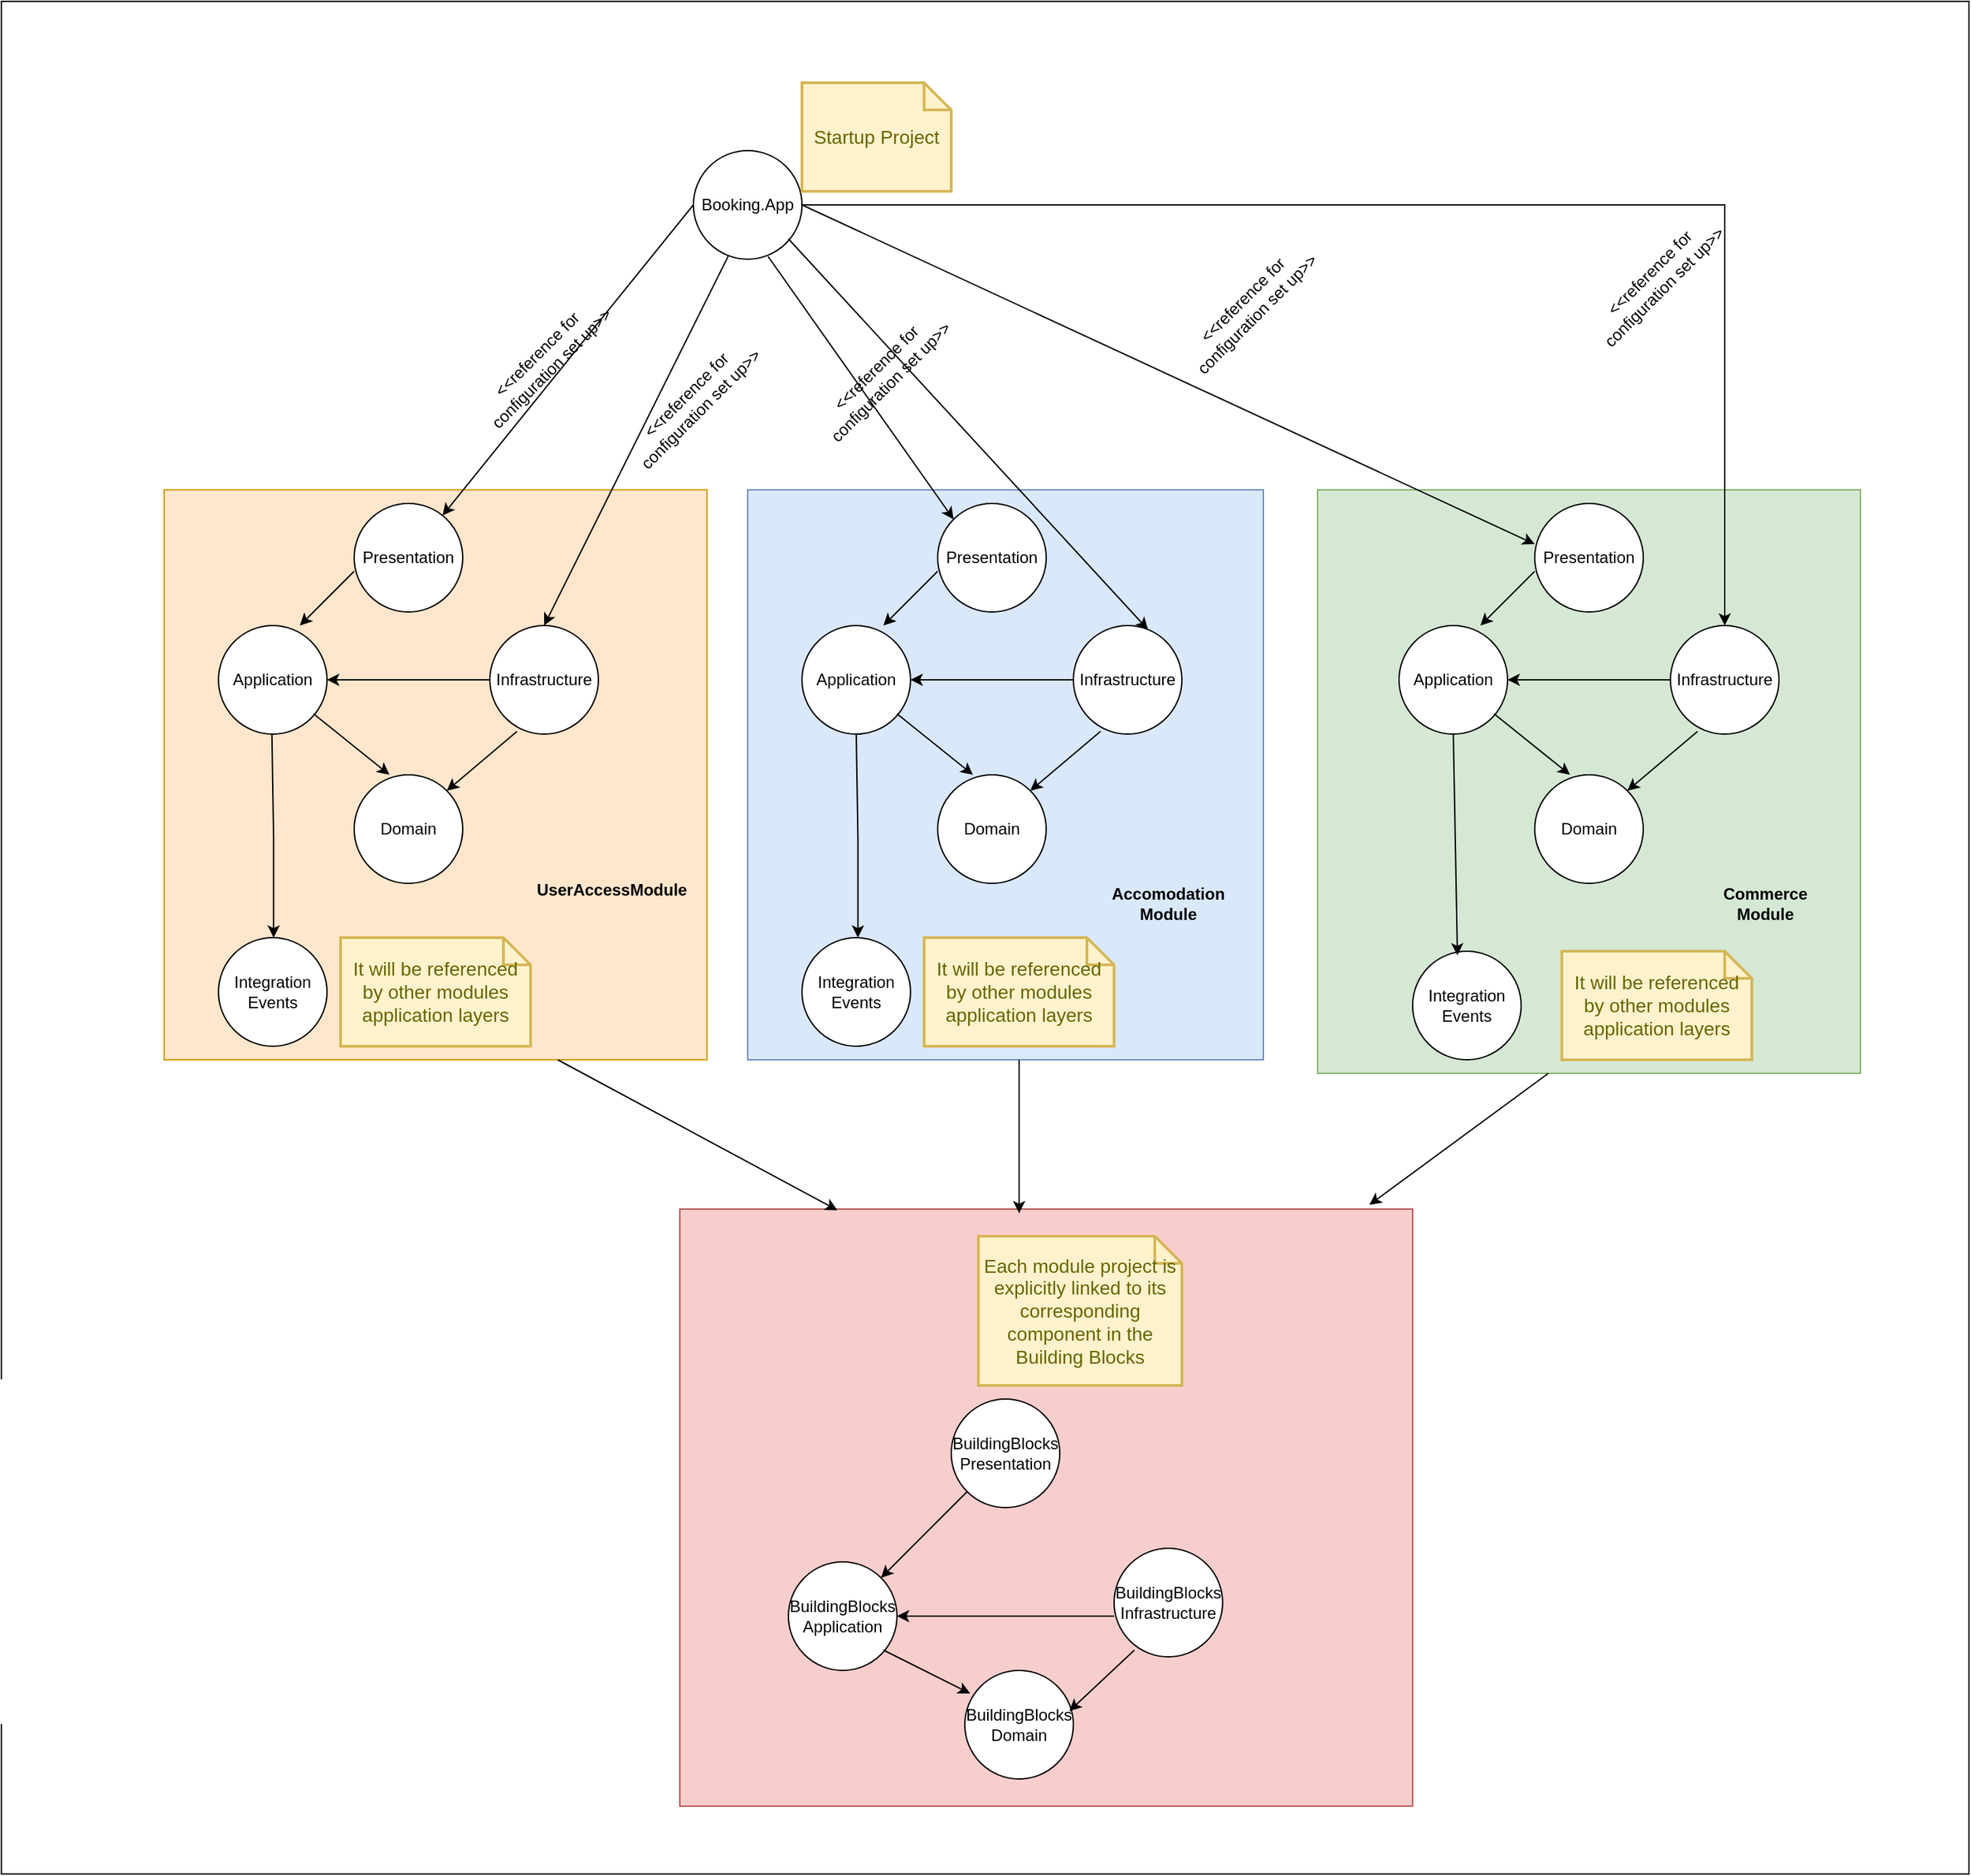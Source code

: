 <mxfile version="24.7.3" type="device">
  <diagram id="1nrv5KPDgWRwQarpzbj5" name="Dependency Graph">
    <mxGraphModel dx="3475" dy="2665" grid="1" gridSize="10" guides="1" tooltips="1" connect="1" arrows="1" fold="1" page="1" pageScale="1" pageWidth="850" pageHeight="1100" math="0" shadow="0">
      <root>
        <mxCell id="0" />
        <mxCell id="1" parent="0" />
        <mxCell id="4Quqqy3HAldJpGFvqKs_-1" value="" style="rounded=0;whiteSpace=wrap;html=1;" vertex="1" parent="1">
          <mxGeometry x="-180" y="-50" width="1450" height="1380" as="geometry" />
        </mxCell>
        <mxCell id="f314hPxyUDeZhTuJ_0Xy-19" value="" style="rounded=0;whiteSpace=wrap;html=1;fillColor=#f8cecc;strokeColor=#b85450;" parent="1" vertex="1">
          <mxGeometry x="320" y="840" width="540" height="440" as="geometry" />
        </mxCell>
        <mxCell id="f314hPxyUDeZhTuJ_0Xy-17" value="" style="rounded=0;whiteSpace=wrap;html=1;fillColor=#d5e8d4;strokeColor=#82b366;" parent="1" vertex="1">
          <mxGeometry x="790" y="310" width="400" height="430" as="geometry" />
        </mxCell>
        <mxCell id="f314hPxyUDeZhTuJ_0Xy-13" value="" style="rounded=0;whiteSpace=wrap;html=1;fillColor=#dae8fc;strokeColor=#6c8ebf;" parent="1" vertex="1">
          <mxGeometry x="370" y="310" width="380" height="420" as="geometry" />
        </mxCell>
        <mxCell id="f314hPxyUDeZhTuJ_0Xy-11" value="" style="rounded=0;whiteSpace=wrap;html=1;fillColor=#ffe6cc;strokeColor=#d79b00;" parent="1" vertex="1">
          <mxGeometry x="-60" y="310" width="400" height="420" as="geometry" />
        </mxCell>
        <mxCell id="yPJ0pyhVDcXjvVdX8UPI-42" style="edgeStyle=orthogonalEdgeStyle;rounded=0;orthogonalLoop=1;jettySize=auto;html=1;exitX=1;exitY=0.5;exitDx=0;exitDy=0;entryX=0.5;entryY=0;entryDx=0;entryDy=0;" parent="1" source="ovzaOvgkhmk4ZMO0CnSp-1" target="yPJ0pyhVDcXjvVdX8UPI-34" edge="1">
          <mxGeometry relative="1" as="geometry" />
        </mxCell>
        <mxCell id="ovzaOvgkhmk4ZMO0CnSp-1" value="Booking.App" style="ellipse;whiteSpace=wrap;html=1;aspect=fixed;" parent="1" vertex="1">
          <mxGeometry x="330" y="60" width="80" height="80" as="geometry" />
        </mxCell>
        <mxCell id="ovzaOvgkhmk4ZMO0CnSp-4" value="Startup Project" style="shape=note;strokeWidth=2;fontSize=14;size=20;whiteSpace=wrap;html=1;fillColor=#fff2cc;strokeColor=#d6b656;fontColor=#666600;" parent="1" vertex="1">
          <mxGeometry x="410" y="10" width="110.0" height="80" as="geometry" />
        </mxCell>
        <mxCell id="ovzaOvgkhmk4ZMO0CnSp-5" value="BuildingBlocks&lt;br&gt;Application" style="ellipse;whiteSpace=wrap;html=1;aspect=fixed;" parent="1" vertex="1">
          <mxGeometry x="400" y="1100" width="80" height="80" as="geometry" />
        </mxCell>
        <mxCell id="ovzaOvgkhmk4ZMO0CnSp-6" value="BuildingBlocks&lt;br&gt;Domain" style="ellipse;whiteSpace=wrap;html=1;aspect=fixed;" parent="1" vertex="1">
          <mxGeometry x="530" y="1180" width="80" height="80" as="geometry" />
        </mxCell>
        <mxCell id="ovzaOvgkhmk4ZMO0CnSp-7" value="BuildingBlocks&lt;br&gt;Infrastructure" style="ellipse;whiteSpace=wrap;html=1;aspect=fixed;" parent="1" vertex="1">
          <mxGeometry x="640" y="1090" width="80" height="80" as="geometry" />
        </mxCell>
        <mxCell id="ovzaOvgkhmk4ZMO0CnSp-8" value="Domain" style="ellipse;whiteSpace=wrap;html=1;aspect=fixed;" parent="1" vertex="1">
          <mxGeometry x="80" y="520" width="80" height="80" as="geometry" />
        </mxCell>
        <mxCell id="ovzaOvgkhmk4ZMO0CnSp-9" value="Application" style="ellipse;whiteSpace=wrap;html=1;aspect=fixed;" parent="1" vertex="1">
          <mxGeometry x="-20" y="410" width="80" height="80" as="geometry" />
        </mxCell>
        <mxCell id="yPJ0pyhVDcXjvVdX8UPI-9" style="edgeStyle=orthogonalEdgeStyle;rounded=0;orthogonalLoop=1;jettySize=auto;html=1;entryX=1;entryY=0.5;entryDx=0;entryDy=0;" parent="1" source="ovzaOvgkhmk4ZMO0CnSp-10" target="ovzaOvgkhmk4ZMO0CnSp-9" edge="1">
          <mxGeometry relative="1" as="geometry" />
        </mxCell>
        <mxCell id="ovzaOvgkhmk4ZMO0CnSp-10" value="Infrastructure" style="ellipse;whiteSpace=wrap;html=1;aspect=fixed;" parent="1" vertex="1">
          <mxGeometry x="180" y="410" width="80" height="80" as="geometry" />
        </mxCell>
        <mxCell id="yPJ0pyhVDcXjvVdX8UPI-1" value="BuildingBlocks&lt;br&gt;Presentation" style="ellipse;whiteSpace=wrap;html=1;aspect=fixed;" parent="1" vertex="1">
          <mxGeometry x="520" y="980" width="80" height="80" as="geometry" />
        </mxCell>
        <mxCell id="yPJ0pyhVDcXjvVdX8UPI-3" value="Presentation" style="ellipse;whiteSpace=wrap;html=1;aspect=fixed;" parent="1" vertex="1">
          <mxGeometry x="80" y="320" width="80" height="80" as="geometry" />
        </mxCell>
        <mxCell id="yPJ0pyhVDcXjvVdX8UPI-4" value="" style="endArrow=classic;html=1;rounded=0;exitX=0;exitY=0.5;exitDx=0;exitDy=0;" parent="1" source="ovzaOvgkhmk4ZMO0CnSp-1" target="yPJ0pyhVDcXjvVdX8UPI-3" edge="1">
          <mxGeometry width="50" height="50" relative="1" as="geometry">
            <mxPoint x="170" y="250" as="sourcePoint" />
            <mxPoint x="220" y="200" as="targetPoint" />
          </mxGeometry>
        </mxCell>
        <mxCell id="yPJ0pyhVDcXjvVdX8UPI-5" value="" style="endArrow=classic;html=1;rounded=0;exitX=0.325;exitY=0.963;exitDx=0;exitDy=0;exitPerimeter=0;entryX=0.5;entryY=0;entryDx=0;entryDy=0;" parent="1" source="ovzaOvgkhmk4ZMO0CnSp-1" target="ovzaOvgkhmk4ZMO0CnSp-10" edge="1">
          <mxGeometry width="50" height="50" relative="1" as="geometry">
            <mxPoint x="400" y="370" as="sourcePoint" />
            <mxPoint x="450" y="320" as="targetPoint" />
          </mxGeometry>
        </mxCell>
        <mxCell id="yPJ0pyhVDcXjvVdX8UPI-6" value="&amp;lt;&amp;lt;reference for configuration set up&amp;gt;&amp;gt;" style="text;html=1;strokeColor=none;fillColor=none;align=center;verticalAlign=middle;whiteSpace=wrap;rounded=0;rotation=-45;" parent="1" vertex="1">
          <mxGeometry x="260" y="230" width="140" height="30" as="geometry" />
        </mxCell>
        <mxCell id="yPJ0pyhVDcXjvVdX8UPI-7" value="" style="endArrow=classic;html=1;rounded=0;entryX=0.325;entryY=0;entryDx=0;entryDy=0;entryPerimeter=0;" parent="1" target="ovzaOvgkhmk4ZMO0CnSp-8" edge="1">
          <mxGeometry width="50" height="50" relative="1" as="geometry">
            <mxPoint x="50" y="475" as="sourcePoint" />
            <mxPoint x="100" y="425" as="targetPoint" />
          </mxGeometry>
        </mxCell>
        <mxCell id="yPJ0pyhVDcXjvVdX8UPI-8" value="" style="endArrow=classic;html=1;rounded=0;exitX=0.25;exitY=0.975;exitDx=0;exitDy=0;exitPerimeter=0;entryX=1;entryY=0;entryDx=0;entryDy=0;" parent="1" source="ovzaOvgkhmk4ZMO0CnSp-10" target="ovzaOvgkhmk4ZMO0CnSp-8" edge="1">
          <mxGeometry width="50" height="50" relative="1" as="geometry">
            <mxPoint x="280" y="560" as="sourcePoint" />
            <mxPoint x="330" y="510" as="targetPoint" />
          </mxGeometry>
        </mxCell>
        <mxCell id="yPJ0pyhVDcXjvVdX8UPI-10" value="" style="endArrow=classic;html=1;rounded=0;entryX=0.75;entryY=0;entryDx=0;entryDy=0;entryPerimeter=0;" parent="1" target="ovzaOvgkhmk4ZMO0CnSp-9" edge="1">
          <mxGeometry width="50" height="50" relative="1" as="geometry">
            <mxPoint x="80" y="370" as="sourcePoint" />
            <mxPoint x="130" y="320" as="targetPoint" />
          </mxGeometry>
        </mxCell>
        <mxCell id="yPJ0pyhVDcXjvVdX8UPI-11" value="&amp;lt;&amp;lt;reference for configuration set up&amp;gt;&amp;gt;" style="text;html=1;strokeColor=none;fillColor=none;align=center;verticalAlign=middle;whiteSpace=wrap;rounded=0;rotation=-45;" parent="1" vertex="1">
          <mxGeometry x="150" y="200" width="140" height="30" as="geometry" />
        </mxCell>
        <mxCell id="yPJ0pyhVDcXjvVdX8UPI-16" value="" style="endArrow=classic;html=1;rounded=0;exitX=0;exitY=1;exitDx=0;exitDy=0;entryX=1;entryY=0;entryDx=0;entryDy=0;" parent="1" source="yPJ0pyhVDcXjvVdX8UPI-1" target="ovzaOvgkhmk4ZMO0CnSp-5" edge="1">
          <mxGeometry width="50" height="50" relative="1" as="geometry">
            <mxPoint x="450" y="1045" as="sourcePoint" />
            <mxPoint x="500" y="995" as="targetPoint" />
          </mxGeometry>
        </mxCell>
        <mxCell id="yPJ0pyhVDcXjvVdX8UPI-18" value="" style="endArrow=classic;html=1;rounded=0;entryX=0.05;entryY=0.213;entryDx=0;entryDy=0;entryPerimeter=0;" parent="1" target="ovzaOvgkhmk4ZMO0CnSp-6" edge="1">
          <mxGeometry width="50" height="50" relative="1" as="geometry">
            <mxPoint x="470" y="1165" as="sourcePoint" />
            <mxPoint x="532" y="1195" as="targetPoint" />
          </mxGeometry>
        </mxCell>
        <mxCell id="yPJ0pyhVDcXjvVdX8UPI-20" value="" style="endArrow=classic;html=1;rounded=0;entryX=1;entryY=0.5;entryDx=0;entryDy=0;" parent="1" target="ovzaOvgkhmk4ZMO0CnSp-5" edge="1">
          <mxGeometry width="50" height="50" relative="1" as="geometry">
            <mxPoint x="640" y="1140" as="sourcePoint" />
            <mxPoint x="690" y="1090" as="targetPoint" />
          </mxGeometry>
        </mxCell>
        <mxCell id="yPJ0pyhVDcXjvVdX8UPI-21" value="" style="endArrow=classic;html=1;rounded=0;entryX=0.963;entryY=0.375;entryDx=0;entryDy=0;entryPerimeter=0;" parent="1" target="ovzaOvgkhmk4ZMO0CnSp-6" edge="1">
          <mxGeometry width="50" height="50" relative="1" as="geometry">
            <mxPoint x="655" y="1165" as="sourcePoint" />
            <mxPoint x="705" y="1115" as="targetPoint" />
          </mxGeometry>
        </mxCell>
        <mxCell id="yPJ0pyhVDcXjvVdX8UPI-22" value="Each module project is explicitly linked to its corresponding component in the Building Blocks" style="shape=note;strokeWidth=2;fontSize=14;size=20;whiteSpace=wrap;html=1;fillColor=#fff2cc;strokeColor=#d6b656;fontColor=#666600;" parent="1" vertex="1">
          <mxGeometry x="540" y="860" width="150" height="110" as="geometry" />
        </mxCell>
        <mxCell id="yPJ0pyhVDcXjvVdX8UPI-23" value="Domain" style="ellipse;whiteSpace=wrap;html=1;aspect=fixed;" parent="1" vertex="1">
          <mxGeometry x="510" y="520" width="80" height="80" as="geometry" />
        </mxCell>
        <mxCell id="yPJ0pyhVDcXjvVdX8UPI-24" value="Application" style="ellipse;whiteSpace=wrap;html=1;aspect=fixed;" parent="1" vertex="1">
          <mxGeometry x="410" y="410" width="80" height="80" as="geometry" />
        </mxCell>
        <mxCell id="yPJ0pyhVDcXjvVdX8UPI-25" style="edgeStyle=orthogonalEdgeStyle;rounded=0;orthogonalLoop=1;jettySize=auto;html=1;entryX=1;entryY=0.5;entryDx=0;entryDy=0;" parent="1" source="yPJ0pyhVDcXjvVdX8UPI-26" target="yPJ0pyhVDcXjvVdX8UPI-24" edge="1">
          <mxGeometry relative="1" as="geometry" />
        </mxCell>
        <mxCell id="yPJ0pyhVDcXjvVdX8UPI-26" value="Infrastructure" style="ellipse;whiteSpace=wrap;html=1;aspect=fixed;" parent="1" vertex="1">
          <mxGeometry x="610" y="410" width="80" height="80" as="geometry" />
        </mxCell>
        <mxCell id="yPJ0pyhVDcXjvVdX8UPI-27" value="Presentation" style="ellipse;whiteSpace=wrap;html=1;aspect=fixed;" parent="1" vertex="1">
          <mxGeometry x="510" y="320" width="80" height="80" as="geometry" />
        </mxCell>
        <mxCell id="yPJ0pyhVDcXjvVdX8UPI-28" value="" style="endArrow=classic;html=1;rounded=0;entryX=0.325;entryY=0;entryDx=0;entryDy=0;entryPerimeter=0;" parent="1" target="yPJ0pyhVDcXjvVdX8UPI-23" edge="1">
          <mxGeometry width="50" height="50" relative="1" as="geometry">
            <mxPoint x="480" y="475" as="sourcePoint" />
            <mxPoint x="530" y="425" as="targetPoint" />
          </mxGeometry>
        </mxCell>
        <mxCell id="yPJ0pyhVDcXjvVdX8UPI-29" value="" style="endArrow=classic;html=1;rounded=0;exitX=0.25;exitY=0.975;exitDx=0;exitDy=0;exitPerimeter=0;entryX=1;entryY=0;entryDx=0;entryDy=0;" parent="1" source="yPJ0pyhVDcXjvVdX8UPI-26" target="yPJ0pyhVDcXjvVdX8UPI-23" edge="1">
          <mxGeometry width="50" height="50" relative="1" as="geometry">
            <mxPoint x="710" y="560" as="sourcePoint" />
            <mxPoint x="760" y="510" as="targetPoint" />
          </mxGeometry>
        </mxCell>
        <mxCell id="yPJ0pyhVDcXjvVdX8UPI-30" value="" style="endArrow=classic;html=1;rounded=0;entryX=0.75;entryY=0;entryDx=0;entryDy=0;entryPerimeter=0;" parent="1" target="yPJ0pyhVDcXjvVdX8UPI-24" edge="1">
          <mxGeometry width="50" height="50" relative="1" as="geometry">
            <mxPoint x="510" y="370" as="sourcePoint" />
            <mxPoint x="560" y="320" as="targetPoint" />
          </mxGeometry>
        </mxCell>
        <mxCell id="yPJ0pyhVDcXjvVdX8UPI-31" value="Domain" style="ellipse;whiteSpace=wrap;html=1;aspect=fixed;" parent="1" vertex="1">
          <mxGeometry x="950" y="520" width="80" height="80" as="geometry" />
        </mxCell>
        <mxCell id="yPJ0pyhVDcXjvVdX8UPI-32" value="Application" style="ellipse;whiteSpace=wrap;html=1;aspect=fixed;" parent="1" vertex="1">
          <mxGeometry x="850" y="410" width="80" height="80" as="geometry" />
        </mxCell>
        <mxCell id="yPJ0pyhVDcXjvVdX8UPI-33" style="edgeStyle=orthogonalEdgeStyle;rounded=0;orthogonalLoop=1;jettySize=auto;html=1;entryX=1;entryY=0.5;entryDx=0;entryDy=0;" parent="1" source="yPJ0pyhVDcXjvVdX8UPI-34" target="yPJ0pyhVDcXjvVdX8UPI-32" edge="1">
          <mxGeometry relative="1" as="geometry" />
        </mxCell>
        <mxCell id="yPJ0pyhVDcXjvVdX8UPI-34" value="Infrastructure" style="ellipse;whiteSpace=wrap;html=1;aspect=fixed;" parent="1" vertex="1">
          <mxGeometry x="1050" y="410" width="80" height="80" as="geometry" />
        </mxCell>
        <mxCell id="yPJ0pyhVDcXjvVdX8UPI-35" value="Presentation" style="ellipse;whiteSpace=wrap;html=1;aspect=fixed;" parent="1" vertex="1">
          <mxGeometry x="950" y="320" width="80" height="80" as="geometry" />
        </mxCell>
        <mxCell id="yPJ0pyhVDcXjvVdX8UPI-36" value="" style="endArrow=classic;html=1;rounded=0;entryX=0.325;entryY=0;entryDx=0;entryDy=0;entryPerimeter=0;" parent="1" target="yPJ0pyhVDcXjvVdX8UPI-31" edge="1">
          <mxGeometry width="50" height="50" relative="1" as="geometry">
            <mxPoint x="920" y="475" as="sourcePoint" />
            <mxPoint x="970" y="425" as="targetPoint" />
          </mxGeometry>
        </mxCell>
        <mxCell id="yPJ0pyhVDcXjvVdX8UPI-37" value="" style="endArrow=classic;html=1;rounded=0;exitX=0.25;exitY=0.975;exitDx=0;exitDy=0;exitPerimeter=0;entryX=1;entryY=0;entryDx=0;entryDy=0;" parent="1" source="yPJ0pyhVDcXjvVdX8UPI-34" target="yPJ0pyhVDcXjvVdX8UPI-31" edge="1">
          <mxGeometry width="50" height="50" relative="1" as="geometry">
            <mxPoint x="1150" y="560" as="sourcePoint" />
            <mxPoint x="1200" y="510" as="targetPoint" />
          </mxGeometry>
        </mxCell>
        <mxCell id="yPJ0pyhVDcXjvVdX8UPI-38" value="" style="endArrow=classic;html=1;rounded=0;entryX=0.75;entryY=0;entryDx=0;entryDy=0;entryPerimeter=0;" parent="1" target="yPJ0pyhVDcXjvVdX8UPI-32" edge="1">
          <mxGeometry width="50" height="50" relative="1" as="geometry">
            <mxPoint x="950" y="370" as="sourcePoint" />
            <mxPoint x="1000" y="320" as="targetPoint" />
          </mxGeometry>
        </mxCell>
        <mxCell id="yPJ0pyhVDcXjvVdX8UPI-39" value="" style="endArrow=classic;html=1;rounded=0;entryX=0;entryY=0;entryDx=0;entryDy=0;exitX=0.688;exitY=0.975;exitDx=0;exitDy=0;exitPerimeter=0;" parent="1" source="ovzaOvgkhmk4ZMO0CnSp-1" target="yPJ0pyhVDcXjvVdX8UPI-27" edge="1">
          <mxGeometry width="50" height="50" relative="1" as="geometry">
            <mxPoint x="400" y="370" as="sourcePoint" />
            <mxPoint x="450" y="320" as="targetPoint" />
          </mxGeometry>
        </mxCell>
        <mxCell id="yPJ0pyhVDcXjvVdX8UPI-40" value="" style="endArrow=classic;html=1;rounded=0;entryX=0.688;entryY=0.038;entryDx=0;entryDy=0;entryPerimeter=0;" parent="1" target="yPJ0pyhVDcXjvVdX8UPI-26" edge="1">
          <mxGeometry width="50" height="50" relative="1" as="geometry">
            <mxPoint x="400" y="125" as="sourcePoint" />
            <mxPoint x="450" y="75" as="targetPoint" />
          </mxGeometry>
        </mxCell>
        <mxCell id="yPJ0pyhVDcXjvVdX8UPI-41" value="" style="endArrow=classic;html=1;rounded=0;entryX=0;entryY=0.375;entryDx=0;entryDy=0;entryPerimeter=0;" parent="1" target="yPJ0pyhVDcXjvVdX8UPI-35" edge="1">
          <mxGeometry width="50" height="50" relative="1" as="geometry">
            <mxPoint x="410" y="100" as="sourcePoint" />
            <mxPoint x="460" y="50" as="targetPoint" />
          </mxGeometry>
        </mxCell>
        <mxCell id="yPJ0pyhVDcXjvVdX8UPI-43" value="&amp;lt;&amp;lt;reference for configuration set up&amp;gt;&amp;gt;" style="text;html=1;strokeColor=none;fillColor=none;align=center;verticalAlign=middle;whiteSpace=wrap;rounded=0;rotation=-45;" parent="1" vertex="1">
          <mxGeometry x="400" y="210" width="140" height="30" as="geometry" />
        </mxCell>
        <mxCell id="yPJ0pyhVDcXjvVdX8UPI-44" value="&amp;lt;&amp;lt;reference for configuration set up&amp;gt;&amp;gt;" style="text;html=1;strokeColor=none;fillColor=none;align=center;verticalAlign=middle;whiteSpace=wrap;rounded=0;rotation=-45;" parent="1" vertex="1">
          <mxGeometry x="670" y="160" width="140" height="30" as="geometry" />
        </mxCell>
        <mxCell id="f314hPxyUDeZhTuJ_0Xy-1" value="Integration&lt;br&gt;Events" style="ellipse;whiteSpace=wrap;html=1;aspect=fixed;" parent="1" vertex="1">
          <mxGeometry x="-20" y="640" width="80" height="80" as="geometry" />
        </mxCell>
        <mxCell id="f314hPxyUDeZhTuJ_0Xy-3" value="Integration&lt;br&gt;Events" style="ellipse;whiteSpace=wrap;html=1;aspect=fixed;" parent="1" vertex="1">
          <mxGeometry x="410" y="640" width="80" height="80" as="geometry" />
        </mxCell>
        <mxCell id="f314hPxyUDeZhTuJ_0Xy-4" value="Integration&lt;br&gt;Events" style="ellipse;whiteSpace=wrap;html=1;aspect=fixed;" parent="1" vertex="1">
          <mxGeometry x="860" y="650" width="80" height="80" as="geometry" />
        </mxCell>
        <mxCell id="f314hPxyUDeZhTuJ_0Xy-5" value="" style="endArrow=classic;html=1;rounded=0;entryX=0.413;entryY=0.038;entryDx=0;entryDy=0;entryPerimeter=0;" parent="1" target="f314hPxyUDeZhTuJ_0Xy-4" edge="1">
          <mxGeometry width="50" height="50" relative="1" as="geometry">
            <mxPoint x="890" y="490" as="sourcePoint" />
            <mxPoint x="940" y="440" as="targetPoint" />
          </mxGeometry>
        </mxCell>
        <mxCell id="f314hPxyUDeZhTuJ_0Xy-6" value="" style="endArrow=classic;html=1;rounded=0;entryX=0.413;entryY=0.038;entryDx=0;entryDy=0;entryPerimeter=0;exitX=0.5;exitY=1;exitDx=0;exitDy=0;" parent="1" source="yPJ0pyhVDcXjvVdX8UPI-24" edge="1">
          <mxGeometry width="50" height="50" relative="1" as="geometry">
            <mxPoint x="448.75" y="497" as="sourcePoint" />
            <mxPoint x="451.25" y="640" as="targetPoint" />
            <Array as="points">
              <mxPoint x="451.25" y="567" />
            </Array>
          </mxGeometry>
        </mxCell>
        <mxCell id="f314hPxyUDeZhTuJ_0Xy-7" value="" style="endArrow=classic;html=1;rounded=0;entryX=0.413;entryY=0.038;entryDx=0;entryDy=0;entryPerimeter=0;exitX=0.5;exitY=1;exitDx=0;exitDy=0;" parent="1" edge="1">
          <mxGeometry width="50" height="50" relative="1" as="geometry">
            <mxPoint x="19.38" y="490" as="sourcePoint" />
            <mxPoint x="20.63" y="640" as="targetPoint" />
            <Array as="points">
              <mxPoint x="20.63" y="567" />
            </Array>
          </mxGeometry>
        </mxCell>
        <mxCell id="f314hPxyUDeZhTuJ_0Xy-8" value="It will be referenced by other modules application layers" style="shape=note;strokeWidth=2;fontSize=14;size=20;whiteSpace=wrap;html=1;fillColor=#fff2cc;strokeColor=#d6b656;fontColor=#666600;" parent="1" vertex="1">
          <mxGeometry x="70" y="640" width="140" height="80" as="geometry" />
        </mxCell>
        <mxCell id="f314hPxyUDeZhTuJ_0Xy-9" value="It will be referenced by other modules application layers" style="shape=note;strokeWidth=2;fontSize=14;size=20;whiteSpace=wrap;html=1;fillColor=#fff2cc;strokeColor=#d6b656;fontColor=#666600;" parent="1" vertex="1">
          <mxGeometry x="500" y="640" width="140" height="80" as="geometry" />
        </mxCell>
        <mxCell id="f314hPxyUDeZhTuJ_0Xy-10" value="It will be referenced by other modules application layers" style="shape=note;strokeWidth=2;fontSize=14;size=20;whiteSpace=wrap;html=1;fillColor=#fff2cc;strokeColor=#d6b656;fontColor=#666600;" parent="1" vertex="1">
          <mxGeometry x="970" y="650" width="140" height="80" as="geometry" />
        </mxCell>
        <mxCell id="f314hPxyUDeZhTuJ_0Xy-12" value="&lt;b&gt;UserAccessModule&lt;/b&gt;" style="text;html=1;strokeColor=none;fillColor=none;align=center;verticalAlign=middle;whiteSpace=wrap;rounded=0;" parent="1" vertex="1">
          <mxGeometry x="240" y="590" width="60" height="30" as="geometry" />
        </mxCell>
        <mxCell id="f314hPxyUDeZhTuJ_0Xy-15" value="&lt;b style=&quot;border-color: var(--border-color);&quot;&gt;Accomodation Module&lt;/b&gt;" style="text;html=1;strokeColor=none;fillColor=none;align=center;verticalAlign=middle;whiteSpace=wrap;rounded=0;" parent="1" vertex="1">
          <mxGeometry x="650" y="600" width="60" height="30" as="geometry" />
        </mxCell>
        <mxCell id="f314hPxyUDeZhTuJ_0Xy-18" value="&lt;b&gt;Commerce Module&lt;/b&gt;" style="text;html=1;strokeColor=none;fillColor=none;align=center;verticalAlign=middle;whiteSpace=wrap;rounded=0;" parent="1" vertex="1">
          <mxGeometry x="1090" y="600" width="60" height="30" as="geometry" />
        </mxCell>
        <mxCell id="f314hPxyUDeZhTuJ_0Xy-20" value="" style="endArrow=classic;html=1;rounded=0;entryX=0.215;entryY=0.002;entryDx=0;entryDy=0;entryPerimeter=0;" parent="1" target="f314hPxyUDeZhTuJ_0Xy-19" edge="1">
          <mxGeometry width="50" height="50" relative="1" as="geometry">
            <mxPoint x="230" y="730" as="sourcePoint" />
            <mxPoint x="280" y="680" as="targetPoint" />
          </mxGeometry>
        </mxCell>
        <mxCell id="f314hPxyUDeZhTuJ_0Xy-21" value="" style="endArrow=classic;html=1;rounded=0;entryX=0.463;entryY=0.007;entryDx=0;entryDy=0;entryPerimeter=0;" parent="1" target="f314hPxyUDeZhTuJ_0Xy-19" edge="1">
          <mxGeometry width="50" height="50" relative="1" as="geometry">
            <mxPoint x="570" y="730" as="sourcePoint" />
            <mxPoint x="620" y="680" as="targetPoint" />
          </mxGeometry>
        </mxCell>
        <mxCell id="f314hPxyUDeZhTuJ_0Xy-22" value="" style="endArrow=classic;html=1;rounded=0;entryX=0.941;entryY=-0.007;entryDx=0;entryDy=0;entryPerimeter=0;" parent="1" target="f314hPxyUDeZhTuJ_0Xy-19" edge="1">
          <mxGeometry width="50" height="50" relative="1" as="geometry">
            <mxPoint x="960" y="740" as="sourcePoint" />
            <mxPoint x="1010" y="690" as="targetPoint" />
          </mxGeometry>
        </mxCell>
        <mxCell id="fktv5HDtMgAoyb5zBaaN-1" value="&amp;lt;&amp;lt;reference for configuration set up&amp;gt;&amp;gt;" style="text;html=1;strokeColor=none;fillColor=none;align=center;verticalAlign=middle;whiteSpace=wrap;rounded=0;rotation=-45;" parent="1" vertex="1">
          <mxGeometry x="970" y="140" width="140" height="30" as="geometry" />
        </mxCell>
      </root>
    </mxGraphModel>
  </diagram>
</mxfile>
